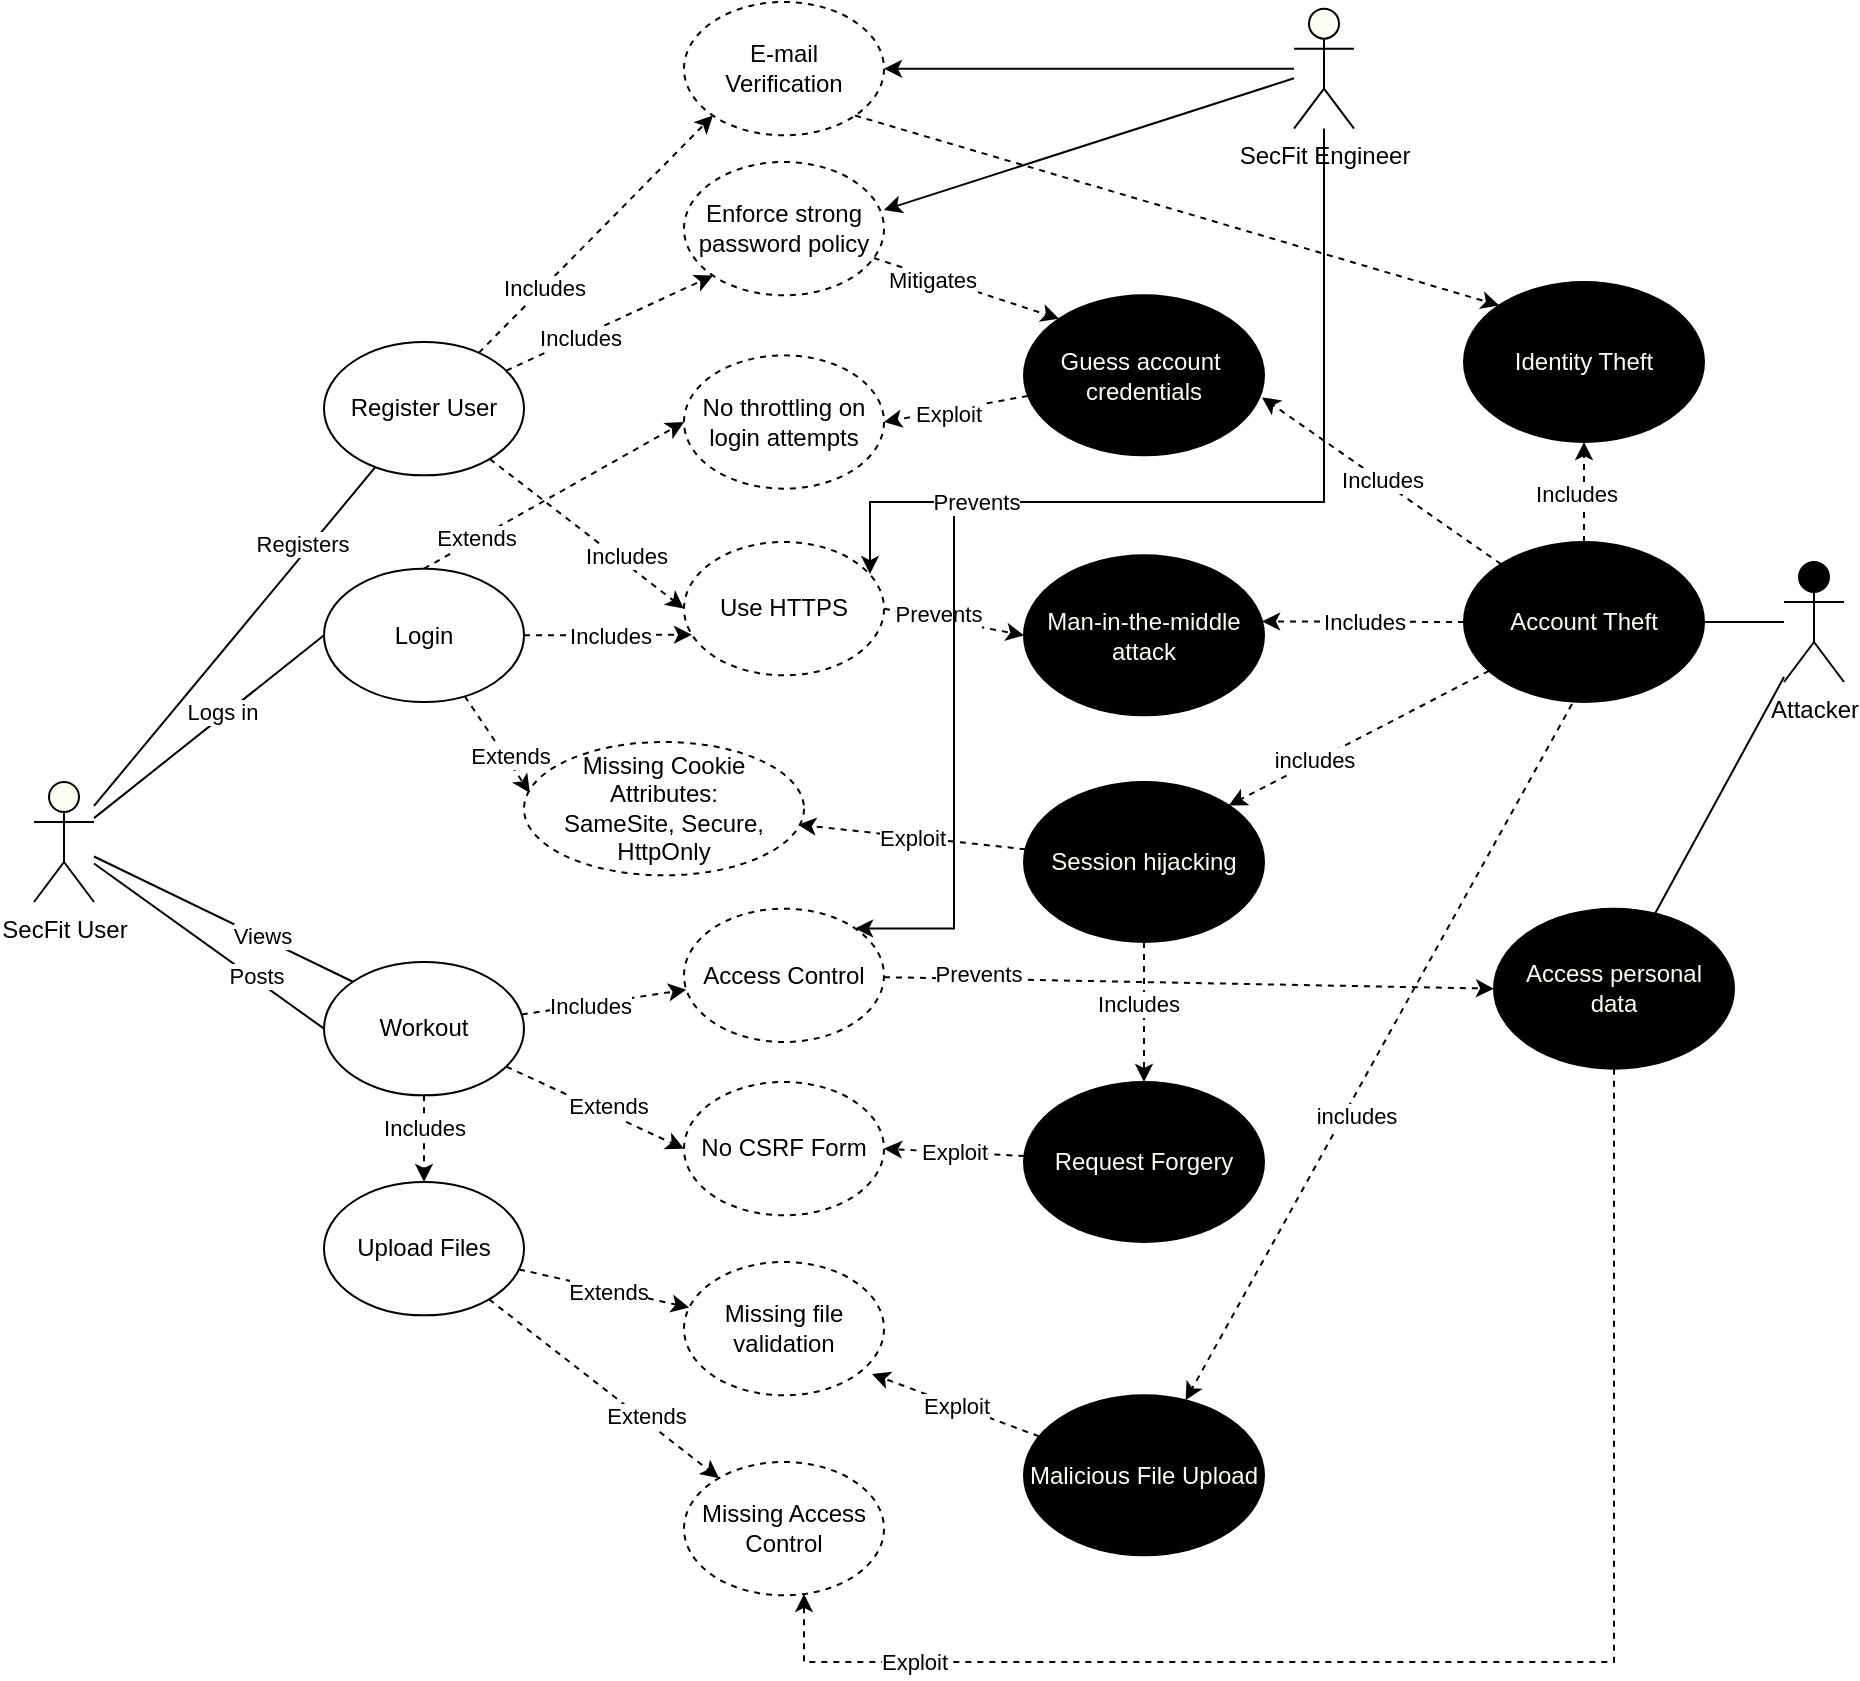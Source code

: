 <mxfile version="14.4.3" type="github">
  <diagram id="ryVlB7PdQjzx0bgTUUh0" name="Page-1">
    <mxGraphModel dx="1527" dy="893" grid="1" gridSize="10" guides="1" tooltips="1" connect="1" arrows="1" fold="1" page="1" pageScale="1" pageWidth="1654" pageHeight="1169" math="0" shadow="0">
      <root>
        <mxCell id="0" />
        <mxCell id="1" parent="0" />
        <mxCell id="sZjGSIEbr4CvCZts8M8v-53" style="edgeStyle=none;rounded=0;orthogonalLoop=1;jettySize=auto;html=1;entryX=1;entryY=0.5;entryDx=0;entryDy=0;endArrow=none;endFill=0;" edge="1" parent="1" source="sZjGSIEbr4CvCZts8M8v-1" target="sZjGSIEbr4CvCZts8M8v-14">
          <mxGeometry relative="1" as="geometry" />
        </mxCell>
        <mxCell id="sZjGSIEbr4CvCZts8M8v-67" style="edgeStyle=none;rounded=0;orthogonalLoop=1;jettySize=auto;html=1;exitX=0.45;exitY=1.013;exitDx=0;exitDy=0;exitPerimeter=0;dashed=1;" edge="1" parent="1" source="sZjGSIEbr4CvCZts8M8v-14" target="sZjGSIEbr4CvCZts8M8v-66">
          <mxGeometry relative="1" as="geometry" />
        </mxCell>
        <mxCell id="sZjGSIEbr4CvCZts8M8v-77" value="includes" style="edgeLabel;html=1;align=center;verticalAlign=middle;resizable=0;points=[];" vertex="1" connectable="0" parent="sZjGSIEbr4CvCZts8M8v-67">
          <mxGeometry x="0.166" y="5" relative="1" as="geometry">
            <mxPoint as="offset" />
          </mxGeometry>
        </mxCell>
        <mxCell id="sZjGSIEbr4CvCZts8M8v-104" style="edgeStyle=none;rounded=0;orthogonalLoop=1;jettySize=auto;html=1;endArrow=none;endFill=0;" edge="1" parent="1" source="sZjGSIEbr4CvCZts8M8v-1" target="sZjGSIEbr4CvCZts8M8v-103">
          <mxGeometry relative="1" as="geometry" />
        </mxCell>
        <mxCell id="sZjGSIEbr4CvCZts8M8v-1" value="Attacker" style="shape=umlActor;verticalLabelPosition=bottom;verticalAlign=top;html=1;outlineConnect=0;fillColor=#000000;" vertex="1" parent="1">
          <mxGeometry x="1205" y="300" width="30" height="60" as="geometry" />
        </mxCell>
        <mxCell id="sZjGSIEbr4CvCZts8M8v-20" style="edgeStyle=none;rounded=0;orthogonalLoop=1;jettySize=auto;html=1;endArrow=none;endFill=0;" edge="1" parent="1" source="sZjGSIEbr4CvCZts8M8v-7" target="sZjGSIEbr4CvCZts8M8v-12">
          <mxGeometry relative="1" as="geometry" />
        </mxCell>
        <mxCell id="sZjGSIEbr4CvCZts8M8v-21" value="Registers" style="edgeLabel;html=1;align=center;verticalAlign=middle;resizable=0;points=[];" vertex="1" connectable="0" parent="sZjGSIEbr4CvCZts8M8v-20">
          <mxGeometry x="0.382" y="-2" relative="1" as="geometry">
            <mxPoint x="4.63" y="-15.59" as="offset" />
          </mxGeometry>
        </mxCell>
        <mxCell id="sZjGSIEbr4CvCZts8M8v-22" style="edgeStyle=none;rounded=0;orthogonalLoop=1;jettySize=auto;html=1;entryX=0;entryY=0.5;entryDx=0;entryDy=0;endArrow=none;endFill=0;" edge="1" parent="1" source="sZjGSIEbr4CvCZts8M8v-7" target="sZjGSIEbr4CvCZts8M8v-8">
          <mxGeometry relative="1" as="geometry" />
        </mxCell>
        <mxCell id="sZjGSIEbr4CvCZts8M8v-25" value="Logs in" style="edgeLabel;html=1;align=center;verticalAlign=middle;resizable=0;points=[];" vertex="1" connectable="0" parent="sZjGSIEbr4CvCZts8M8v-22">
          <mxGeometry x="0.126" y="2" relative="1" as="geometry">
            <mxPoint as="offset" />
          </mxGeometry>
        </mxCell>
        <mxCell id="sZjGSIEbr4CvCZts8M8v-23" style="edgeStyle=none;rounded=0;orthogonalLoop=1;jettySize=auto;html=1;entryX=0;entryY=0.5;entryDx=0;entryDy=0;endArrow=none;endFill=0;" edge="1" parent="1" source="sZjGSIEbr4CvCZts8M8v-7" target="sZjGSIEbr4CvCZts8M8v-9">
          <mxGeometry relative="1" as="geometry" />
        </mxCell>
        <mxCell id="sZjGSIEbr4CvCZts8M8v-26" value="Posts" style="edgeLabel;html=1;align=center;verticalAlign=middle;resizable=0;points=[];" vertex="1" connectable="0" parent="sZjGSIEbr4CvCZts8M8v-23">
          <mxGeometry x="0.043" y="1" relative="1" as="geometry">
            <mxPoint x="20.1" y="13.48" as="offset" />
          </mxGeometry>
        </mxCell>
        <mxCell id="sZjGSIEbr4CvCZts8M8v-78" style="edgeStyle=none;rounded=0;orthogonalLoop=1;jettySize=auto;html=1;entryX=0.5;entryY=0;entryDx=0;entryDy=0;exitX=0.5;exitY=1;exitDx=0;exitDy=0;dashed=1;" edge="1" parent="1" source="sZjGSIEbr4CvCZts8M8v-9" target="sZjGSIEbr4CvCZts8M8v-64">
          <mxGeometry relative="1" as="geometry" />
        </mxCell>
        <mxCell id="sZjGSIEbr4CvCZts8M8v-79" value="Includes" style="edgeLabel;html=1;align=center;verticalAlign=middle;resizable=0;points=[];" vertex="1" connectable="0" parent="sZjGSIEbr4CvCZts8M8v-78">
          <mxGeometry x="0.573" y="1" relative="1" as="geometry">
            <mxPoint x="-1" y="-18.33" as="offset" />
          </mxGeometry>
        </mxCell>
        <mxCell id="sZjGSIEbr4CvCZts8M8v-98" style="edgeStyle=none;rounded=0;orthogonalLoop=1;jettySize=auto;html=1;entryX=0;entryY=0;entryDx=0;entryDy=0;endArrow=none;endFill=0;" edge="1" parent="1" source="sZjGSIEbr4CvCZts8M8v-7" target="sZjGSIEbr4CvCZts8M8v-9">
          <mxGeometry relative="1" as="geometry" />
        </mxCell>
        <mxCell id="sZjGSIEbr4CvCZts8M8v-99" value="Views" style="edgeLabel;html=1;align=center;verticalAlign=middle;resizable=0;points=[];" vertex="1" connectable="0" parent="sZjGSIEbr4CvCZts8M8v-98">
          <mxGeometry x="0.283" y="1" relative="1" as="geometry">
            <mxPoint as="offset" />
          </mxGeometry>
        </mxCell>
        <mxCell id="sZjGSIEbr4CvCZts8M8v-7" value="SecFit User" style="shape=umlActor;verticalLabelPosition=bottom;verticalAlign=top;html=1;outlineConnect=0;fillColor=#FBFFF2;" vertex="1" parent="1">
          <mxGeometry x="330" y="410.0" width="30" height="60" as="geometry" />
        </mxCell>
        <mxCell id="sZjGSIEbr4CvCZts8M8v-39" style="edgeStyle=none;rounded=0;orthogonalLoop=1;jettySize=auto;html=1;entryX=0.04;entryY=0.695;entryDx=0;entryDy=0;entryPerimeter=0;dashed=1;exitX=1;exitY=0.5;exitDx=0;exitDy=0;" edge="1" parent="1" source="sZjGSIEbr4CvCZts8M8v-8" target="sZjGSIEbr4CvCZts8M8v-13">
          <mxGeometry relative="1" as="geometry" />
        </mxCell>
        <mxCell id="sZjGSIEbr4CvCZts8M8v-41" value="Includes" style="edgeLabel;html=1;align=center;verticalAlign=middle;resizable=0;points=[];" vertex="1" connectable="0" parent="sZjGSIEbr4CvCZts8M8v-39">
          <mxGeometry x="0.015" relative="1" as="geometry">
            <mxPoint as="offset" />
          </mxGeometry>
        </mxCell>
        <mxCell id="sZjGSIEbr4CvCZts8M8v-43" style="edgeStyle=none;rounded=0;orthogonalLoop=1;jettySize=auto;html=1;entryX=0;entryY=0.5;entryDx=0;entryDy=0;dashed=1;exitX=0.5;exitY=0;exitDx=0;exitDy=0;" edge="1" parent="1" source="sZjGSIEbr4CvCZts8M8v-8" target="sZjGSIEbr4CvCZts8M8v-42">
          <mxGeometry relative="1" as="geometry" />
        </mxCell>
        <mxCell id="sZjGSIEbr4CvCZts8M8v-50" value="Extends" style="edgeLabel;html=1;align=center;verticalAlign=middle;resizable=0;points=[];" vertex="1" connectable="0" parent="sZjGSIEbr4CvCZts8M8v-43">
          <mxGeometry x="-0.451" y="2" relative="1" as="geometry">
            <mxPoint x="-8.9" y="6.52" as="offset" />
          </mxGeometry>
        </mxCell>
        <mxCell id="sZjGSIEbr4CvCZts8M8v-70" style="edgeStyle=none;rounded=0;orthogonalLoop=1;jettySize=auto;html=1;dashed=1;entryX=0.021;entryY=0.38;entryDx=0;entryDy=0;entryPerimeter=0;" edge="1" parent="1" source="sZjGSIEbr4CvCZts8M8v-8" target="sZjGSIEbr4CvCZts8M8v-71">
          <mxGeometry relative="1" as="geometry">
            <mxPoint x="645" y="400" as="targetPoint" />
          </mxGeometry>
        </mxCell>
        <mxCell id="sZjGSIEbr4CvCZts8M8v-73" value="Extends" style="edgeLabel;html=1;align=center;verticalAlign=middle;resizable=0;points=[];" vertex="1" connectable="0" parent="sZjGSIEbr4CvCZts8M8v-70">
          <mxGeometry x="0.284" y="2" relative="1" as="geometry">
            <mxPoint as="offset" />
          </mxGeometry>
        </mxCell>
        <mxCell id="sZjGSIEbr4CvCZts8M8v-8" value="Login" style="ellipse;whiteSpace=wrap;html=1;" vertex="1" parent="1">
          <mxGeometry x="475" y="303.33" width="100" height="66.67" as="geometry" />
        </mxCell>
        <mxCell id="sZjGSIEbr4CvCZts8M8v-56" style="edgeStyle=none;rounded=0;orthogonalLoop=1;jettySize=auto;html=1;entryX=0;entryY=0.5;entryDx=0;entryDy=0;dashed=1;" edge="1" parent="1" source="sZjGSIEbr4CvCZts8M8v-9" target="sZjGSIEbr4CvCZts8M8v-55">
          <mxGeometry relative="1" as="geometry" />
        </mxCell>
        <mxCell id="sZjGSIEbr4CvCZts8M8v-57" value="Extends" style="edgeLabel;html=1;align=center;verticalAlign=middle;resizable=0;points=[];" vertex="1" connectable="0" parent="sZjGSIEbr4CvCZts8M8v-56">
          <mxGeometry x="0.1" y="4" relative="1" as="geometry">
            <mxPoint as="offset" />
          </mxGeometry>
        </mxCell>
        <mxCell id="sZjGSIEbr4CvCZts8M8v-101" style="edgeStyle=none;rounded=0;orthogonalLoop=1;jettySize=auto;html=1;endArrow=classic;endFill=1;dashed=1;" edge="1" parent="1" source="sZjGSIEbr4CvCZts8M8v-9" target="sZjGSIEbr4CvCZts8M8v-100">
          <mxGeometry relative="1" as="geometry" />
        </mxCell>
        <mxCell id="sZjGSIEbr4CvCZts8M8v-102" value="Includes" style="edgeLabel;html=1;align=center;verticalAlign=middle;resizable=0;points=[];" vertex="1" connectable="0" parent="sZjGSIEbr4CvCZts8M8v-101">
          <mxGeometry x="-0.176" y="-1" relative="1" as="geometry">
            <mxPoint as="offset" />
          </mxGeometry>
        </mxCell>
        <mxCell id="sZjGSIEbr4CvCZts8M8v-9" value="Workout" style="ellipse;whiteSpace=wrap;html=1;" vertex="1" parent="1">
          <mxGeometry x="475" y="500" width="100" height="66.67" as="geometry" />
        </mxCell>
        <mxCell id="sZjGSIEbr4CvCZts8M8v-11" value="&lt;font color=&quot;#fbfff2&quot;&gt;Man-in-the-middle&lt;br&gt;attack&lt;br&gt;&lt;/font&gt;" style="ellipse;whiteSpace=wrap;html=1;fillColor=#000000;" vertex="1" parent="1">
          <mxGeometry x="825" y="296.67" width="120" height="80" as="geometry" />
        </mxCell>
        <mxCell id="sZjGSIEbr4CvCZts8M8v-36" style="edgeStyle=none;rounded=0;orthogonalLoop=1;jettySize=auto;html=1;entryX=0;entryY=1;entryDx=0;entryDy=0;dashed=1;" edge="1" parent="1" source="sZjGSIEbr4CvCZts8M8v-12" target="sZjGSIEbr4CvCZts8M8v-28">
          <mxGeometry relative="1" as="geometry" />
        </mxCell>
        <mxCell id="sZjGSIEbr4CvCZts8M8v-37" value="Includes" style="edgeLabel;html=1;align=center;verticalAlign=middle;resizable=0;points=[];" vertex="1" connectable="0" parent="sZjGSIEbr4CvCZts8M8v-36">
          <mxGeometry x="-0.297" y="-1" relative="1" as="geometry">
            <mxPoint y="-1" as="offset" />
          </mxGeometry>
        </mxCell>
        <mxCell id="sZjGSIEbr4CvCZts8M8v-38" style="edgeStyle=none;rounded=0;orthogonalLoop=1;jettySize=auto;html=1;entryX=0;entryY=0.5;entryDx=0;entryDy=0;dashed=1;" edge="1" parent="1" source="sZjGSIEbr4CvCZts8M8v-12" target="sZjGSIEbr4CvCZts8M8v-13">
          <mxGeometry relative="1" as="geometry" />
        </mxCell>
        <mxCell id="sZjGSIEbr4CvCZts8M8v-40" value="Includes" style="edgeLabel;html=1;align=center;verticalAlign=middle;resizable=0;points=[];" vertex="1" connectable="0" parent="sZjGSIEbr4CvCZts8M8v-38">
          <mxGeometry x="-0.049" relative="1" as="geometry">
            <mxPoint x="21.38" y="12.75" as="offset" />
          </mxGeometry>
        </mxCell>
        <mxCell id="sZjGSIEbr4CvCZts8M8v-93" style="edgeStyle=none;rounded=0;orthogonalLoop=1;jettySize=auto;html=1;entryX=0;entryY=1;entryDx=0;entryDy=0;dashed=1;" edge="1" parent="1" source="sZjGSIEbr4CvCZts8M8v-12" target="sZjGSIEbr4CvCZts8M8v-84">
          <mxGeometry relative="1" as="geometry" />
        </mxCell>
        <mxCell id="sZjGSIEbr4CvCZts8M8v-94" value="Includes" style="edgeLabel;html=1;align=center;verticalAlign=middle;resizable=0;points=[];" vertex="1" connectable="0" parent="sZjGSIEbr4CvCZts8M8v-93">
          <mxGeometry x="-0.44" relative="1" as="geometry">
            <mxPoint as="offset" />
          </mxGeometry>
        </mxCell>
        <mxCell id="sZjGSIEbr4CvCZts8M8v-12" value="Register User" style="ellipse;whiteSpace=wrap;html=1;" vertex="1" parent="1">
          <mxGeometry x="475" y="190" width="100" height="66.67" as="geometry" />
        </mxCell>
        <mxCell id="sZjGSIEbr4CvCZts8M8v-15" style="rounded=0;orthogonalLoop=1;jettySize=auto;html=1;entryX=0;entryY=0.5;entryDx=0;entryDy=0;dashed=1;exitX=1;exitY=0.5;exitDx=0;exitDy=0;" edge="1" parent="1" source="sZjGSIEbr4CvCZts8M8v-13" target="sZjGSIEbr4CvCZts8M8v-11">
          <mxGeometry relative="1" as="geometry" />
        </mxCell>
        <mxCell id="sZjGSIEbr4CvCZts8M8v-16" value="Prevents" style="edgeLabel;html=1;align=center;verticalAlign=middle;resizable=0;points=[];" vertex="1" connectable="0" parent="sZjGSIEbr4CvCZts8M8v-15">
          <mxGeometry x="-0.218" relative="1" as="geometry">
            <mxPoint x="-0.89" y="-2.57" as="offset" />
          </mxGeometry>
        </mxCell>
        <mxCell id="sZjGSIEbr4CvCZts8M8v-13" value="Use HTTPS" style="ellipse;whiteSpace=wrap;html=1;dashed=1;" vertex="1" parent="1">
          <mxGeometry x="655" y="290" width="100" height="66.67" as="geometry" />
        </mxCell>
        <mxCell id="sZjGSIEbr4CvCZts8M8v-47" value="Includes" style="edgeStyle=none;rounded=0;orthogonalLoop=1;jettySize=auto;html=1;entryX=0.992;entryY=0.638;entryDx=0;entryDy=0;entryPerimeter=0;dashed=1;" edge="1" parent="1" source="sZjGSIEbr4CvCZts8M8v-14" target="sZjGSIEbr4CvCZts8M8v-29">
          <mxGeometry relative="1" as="geometry" />
        </mxCell>
        <mxCell id="sZjGSIEbr4CvCZts8M8v-48" value="Includes" style="edgeStyle=none;rounded=0;orthogonalLoop=1;jettySize=auto;html=1;entryX=0.992;entryY=0.413;entryDx=0;entryDy=0;entryPerimeter=0;dashed=1;" edge="1" parent="1" source="sZjGSIEbr4CvCZts8M8v-14" target="sZjGSIEbr4CvCZts8M8v-11">
          <mxGeometry relative="1" as="geometry" />
        </mxCell>
        <mxCell id="sZjGSIEbr4CvCZts8M8v-51" style="edgeStyle=none;rounded=0;orthogonalLoop=1;jettySize=auto;html=1;entryX=1;entryY=0;entryDx=0;entryDy=0;dashed=1;" edge="1" parent="1" source="sZjGSIEbr4CvCZts8M8v-14" target="sZjGSIEbr4CvCZts8M8v-46">
          <mxGeometry relative="1" as="geometry" />
        </mxCell>
        <mxCell id="sZjGSIEbr4CvCZts8M8v-52" value="includes" style="edgeLabel;html=1;align=center;verticalAlign=middle;resizable=0;points=[];" vertex="1" connectable="0" parent="sZjGSIEbr4CvCZts8M8v-51">
          <mxGeometry x="0.337" y="-1" relative="1" as="geometry">
            <mxPoint as="offset" />
          </mxGeometry>
        </mxCell>
        <mxCell id="sZjGSIEbr4CvCZts8M8v-95" style="edgeStyle=none;rounded=0;orthogonalLoop=1;jettySize=auto;html=1;dashed=1;" edge="1" parent="1" source="sZjGSIEbr4CvCZts8M8v-14">
          <mxGeometry relative="1" as="geometry">
            <mxPoint x="1105" y="240" as="targetPoint" />
          </mxGeometry>
        </mxCell>
        <mxCell id="sZjGSIEbr4CvCZts8M8v-96" value="Includes" style="edgeLabel;html=1;align=center;verticalAlign=middle;resizable=0;points=[];" vertex="1" connectable="0" parent="sZjGSIEbr4CvCZts8M8v-95">
          <mxGeometry x="-0.04" y="4" relative="1" as="geometry">
            <mxPoint as="offset" />
          </mxGeometry>
        </mxCell>
        <mxCell id="sZjGSIEbr4CvCZts8M8v-14" value="&lt;font color=&quot;#fbfff2&quot;&gt;Account Theft&lt;br&gt;&lt;/font&gt;" style="ellipse;whiteSpace=wrap;html=1;fillColor=#000000;" vertex="1" parent="1">
          <mxGeometry x="1045" y="290" width="120" height="80" as="geometry" />
        </mxCell>
        <mxCell id="sZjGSIEbr4CvCZts8M8v-82" style="edgeStyle=none;rounded=0;orthogonalLoop=1;jettySize=auto;html=1;entryX=1;entryY=0.36;entryDx=0;entryDy=0;entryPerimeter=0;" edge="1" parent="1" source="sZjGSIEbr4CvCZts8M8v-19" target="sZjGSIEbr4CvCZts8M8v-28">
          <mxGeometry relative="1" as="geometry" />
        </mxCell>
        <mxCell id="sZjGSIEbr4CvCZts8M8v-83" style="edgeStyle=orthogonalEdgeStyle;rounded=0;orthogonalLoop=1;jettySize=auto;html=1;entryX=0.93;entryY=0.24;entryDx=0;entryDy=0;entryPerimeter=0;" edge="1" parent="1" source="sZjGSIEbr4CvCZts8M8v-19" target="sZjGSIEbr4CvCZts8M8v-13">
          <mxGeometry relative="1" as="geometry">
            <Array as="points">
              <mxPoint x="975" y="270" />
              <mxPoint x="748" y="270" />
            </Array>
          </mxGeometry>
        </mxCell>
        <mxCell id="sZjGSIEbr4CvCZts8M8v-88" style="edgeStyle=none;rounded=0;orthogonalLoop=1;jettySize=auto;html=1;entryX=1;entryY=0.5;entryDx=0;entryDy=0;" edge="1" parent="1" source="sZjGSIEbr4CvCZts8M8v-19" target="sZjGSIEbr4CvCZts8M8v-84">
          <mxGeometry relative="1" as="geometry" />
        </mxCell>
        <mxCell id="sZjGSIEbr4CvCZts8M8v-112" style="edgeStyle=orthogonalEdgeStyle;rounded=0;orthogonalLoop=1;jettySize=auto;html=1;endArrow=classic;endFill=1;entryX=1;entryY=0;entryDx=0;entryDy=0;" edge="1" parent="1" source="sZjGSIEbr4CvCZts8M8v-19" target="sZjGSIEbr4CvCZts8M8v-100">
          <mxGeometry relative="1" as="geometry">
            <Array as="points">
              <mxPoint x="975" y="270" />
              <mxPoint x="790" y="270" />
              <mxPoint x="790" y="483" />
            </Array>
          </mxGeometry>
        </mxCell>
        <mxCell id="sZjGSIEbr4CvCZts8M8v-19" value="SecFit Engineer" style="shape=umlActor;verticalLabelPosition=bottom;verticalAlign=top;html=1;outlineConnect=0;fillColor=#FBFFF2;" vertex="1" parent="1">
          <mxGeometry x="960" y="23.34" width="30" height="60" as="geometry" />
        </mxCell>
        <mxCell id="sZjGSIEbr4CvCZts8M8v-34" style="edgeStyle=none;rounded=0;orthogonalLoop=1;jettySize=auto;html=1;entryX=0;entryY=0;entryDx=0;entryDy=0;dashed=1;" edge="1" parent="1" source="sZjGSIEbr4CvCZts8M8v-28" target="sZjGSIEbr4CvCZts8M8v-29">
          <mxGeometry relative="1" as="geometry" />
        </mxCell>
        <mxCell id="sZjGSIEbr4CvCZts8M8v-35" value="Mitigates" style="edgeLabel;html=1;align=center;verticalAlign=middle;resizable=0;points=[];" vertex="1" connectable="0" parent="sZjGSIEbr4CvCZts8M8v-34">
          <mxGeometry x="-0.385" y="-1" relative="1" as="geometry">
            <mxPoint x="1" as="offset" />
          </mxGeometry>
        </mxCell>
        <mxCell id="sZjGSIEbr4CvCZts8M8v-28" value="Enforce strong&lt;br&gt;password policy" style="ellipse;whiteSpace=wrap;html=1;dashed=1;" vertex="1" parent="1">
          <mxGeometry x="655" y="100" width="100" height="66.67" as="geometry" />
        </mxCell>
        <mxCell id="sZjGSIEbr4CvCZts8M8v-62" style="edgeStyle=none;rounded=0;orthogonalLoop=1;jettySize=auto;html=1;entryX=1;entryY=0.5;entryDx=0;entryDy=0;dashed=1;" edge="1" parent="1" source="sZjGSIEbr4CvCZts8M8v-29" target="sZjGSIEbr4CvCZts8M8v-42">
          <mxGeometry relative="1" as="geometry" />
        </mxCell>
        <mxCell id="sZjGSIEbr4CvCZts8M8v-63" value="Exploit" style="edgeLabel;html=1;align=center;verticalAlign=middle;resizable=0;points=[];" vertex="1" connectable="0" parent="sZjGSIEbr4CvCZts8M8v-62">
          <mxGeometry x="0.275" y="-1" relative="1" as="geometry">
            <mxPoint x="6" y="1" as="offset" />
          </mxGeometry>
        </mxCell>
        <mxCell id="sZjGSIEbr4CvCZts8M8v-29" value="&lt;font color=&quot;#fbfff2&quot;&gt;Guess account&amp;nbsp;&lt;br&gt;credentials&lt;br&gt;&lt;/font&gt;" style="ellipse;whiteSpace=wrap;html=1;fillColor=#000000;" vertex="1" parent="1">
          <mxGeometry x="825" y="166.67" width="120" height="80" as="geometry" />
        </mxCell>
        <mxCell id="sZjGSIEbr4CvCZts8M8v-42" value="No throttling on&lt;br&gt;login attempts" style="ellipse;whiteSpace=wrap;html=1;dashed=1;" vertex="1" parent="1">
          <mxGeometry x="655" y="196.67" width="100" height="66.67" as="geometry" />
        </mxCell>
        <mxCell id="sZjGSIEbr4CvCZts8M8v-59" style="edgeStyle=none;rounded=0;orthogonalLoop=1;jettySize=auto;html=1;dashed=1;" edge="1" parent="1" source="sZjGSIEbr4CvCZts8M8v-46" target="sZjGSIEbr4CvCZts8M8v-54">
          <mxGeometry relative="1" as="geometry" />
        </mxCell>
        <mxCell id="sZjGSIEbr4CvCZts8M8v-60" value="Includes" style="edgeLabel;html=1;align=center;verticalAlign=middle;resizable=0;points=[];" vertex="1" connectable="0" parent="sZjGSIEbr4CvCZts8M8v-59">
          <mxGeometry x="-0.11" y="-3" relative="1" as="geometry">
            <mxPoint as="offset" />
          </mxGeometry>
        </mxCell>
        <mxCell id="sZjGSIEbr4CvCZts8M8v-72" value="Exploit" style="edgeStyle=none;rounded=0;orthogonalLoop=1;jettySize=auto;html=1;entryX=0.979;entryY=0.62;entryDx=0;entryDy=0;entryPerimeter=0;dashed=1;" edge="1" parent="1" source="sZjGSIEbr4CvCZts8M8v-46" target="sZjGSIEbr4CvCZts8M8v-71">
          <mxGeometry relative="1" as="geometry" />
        </mxCell>
        <mxCell id="sZjGSIEbr4CvCZts8M8v-46" value="&lt;font color=&quot;#fbfff2&quot;&gt;Session hijacking&lt;br&gt;&lt;/font&gt;" style="ellipse;whiteSpace=wrap;html=1;fillColor=#000000;" vertex="1" parent="1">
          <mxGeometry x="825" y="410" width="120" height="80" as="geometry" />
        </mxCell>
        <mxCell id="sZjGSIEbr4CvCZts8M8v-61" value="Exploit" style="edgeStyle=none;rounded=0;orthogonalLoop=1;jettySize=auto;html=1;entryX=1;entryY=0.5;entryDx=0;entryDy=0;dashed=1;" edge="1" parent="1" source="sZjGSIEbr4CvCZts8M8v-54" target="sZjGSIEbr4CvCZts8M8v-55">
          <mxGeometry relative="1" as="geometry" />
        </mxCell>
        <mxCell id="sZjGSIEbr4CvCZts8M8v-54" value="&lt;font color=&quot;#fbfff2&quot;&gt;Request Forgery&lt;br&gt;&lt;/font&gt;" style="ellipse;whiteSpace=wrap;html=1;fillColor=#000000;" vertex="1" parent="1">
          <mxGeometry x="825" y="560" width="120" height="80" as="geometry" />
        </mxCell>
        <mxCell id="sZjGSIEbr4CvCZts8M8v-55" value="No CSRF Form" style="ellipse;whiteSpace=wrap;html=1;dashed=1;" vertex="1" parent="1">
          <mxGeometry x="655" y="560" width="100" height="66.67" as="geometry" />
        </mxCell>
        <mxCell id="sZjGSIEbr4CvCZts8M8v-74" style="edgeStyle=none;rounded=0;orthogonalLoop=1;jettySize=auto;html=1;dashed=1;" edge="1" parent="1" source="sZjGSIEbr4CvCZts8M8v-64" target="sZjGSIEbr4CvCZts8M8v-65">
          <mxGeometry relative="1" as="geometry" />
        </mxCell>
        <mxCell id="sZjGSIEbr4CvCZts8M8v-75" value="Extends" style="edgeLabel;html=1;align=center;verticalAlign=middle;resizable=0;points=[];" vertex="1" connectable="0" parent="sZjGSIEbr4CvCZts8M8v-74">
          <mxGeometry x="0.336" y="1" relative="1" as="geometry">
            <mxPoint x="-12.44" y="-1.09" as="offset" />
          </mxGeometry>
        </mxCell>
        <mxCell id="sZjGSIEbr4CvCZts8M8v-108" style="edgeStyle=none;rounded=0;orthogonalLoop=1;jettySize=auto;html=1;dashed=1;endArrow=classic;endFill=1;" edge="1" parent="1" source="sZjGSIEbr4CvCZts8M8v-64" target="sZjGSIEbr4CvCZts8M8v-107">
          <mxGeometry relative="1" as="geometry" />
        </mxCell>
        <mxCell id="sZjGSIEbr4CvCZts8M8v-109" value="Extends" style="edgeLabel;html=1;align=center;verticalAlign=middle;resizable=0;points=[];" vertex="1" connectable="0" parent="sZjGSIEbr4CvCZts8M8v-108">
          <mxGeometry x="0.347" y="2" relative="1" as="geometry">
            <mxPoint as="offset" />
          </mxGeometry>
        </mxCell>
        <mxCell id="sZjGSIEbr4CvCZts8M8v-64" value="Upload Files" style="ellipse;whiteSpace=wrap;html=1;" vertex="1" parent="1">
          <mxGeometry x="475" y="610" width="100" height="66.67" as="geometry" />
        </mxCell>
        <mxCell id="sZjGSIEbr4CvCZts8M8v-65" value="Missing file validation" style="ellipse;whiteSpace=wrap;html=1;dashed=1;" vertex="1" parent="1">
          <mxGeometry x="655" y="650" width="100" height="66.67" as="geometry" />
        </mxCell>
        <mxCell id="sZjGSIEbr4CvCZts8M8v-76" value="Exploit" style="edgeStyle=none;rounded=0;orthogonalLoop=1;jettySize=auto;html=1;entryX=0.94;entryY=0.84;entryDx=0;entryDy=0;entryPerimeter=0;dashed=1;" edge="1" parent="1" source="sZjGSIEbr4CvCZts8M8v-66" target="sZjGSIEbr4CvCZts8M8v-65">
          <mxGeometry relative="1" as="geometry" />
        </mxCell>
        <mxCell id="sZjGSIEbr4CvCZts8M8v-66" value="&lt;font color=&quot;#fbfff2&quot;&gt;Malicious File Upload&lt;br&gt;&lt;/font&gt;" style="ellipse;whiteSpace=wrap;html=1;fillColor=#000000;" vertex="1" parent="1">
          <mxGeometry x="825" y="716.67" width="120" height="80" as="geometry" />
        </mxCell>
        <mxCell id="sZjGSIEbr4CvCZts8M8v-71" value="Missing Cookie Attributes:&lt;br&gt;SameSite, Secure, HttpOnly" style="ellipse;whiteSpace=wrap;html=1;dashed=1;" vertex="1" parent="1">
          <mxGeometry x="575" y="390" width="140" height="66.67" as="geometry" />
        </mxCell>
        <mxCell id="sZjGSIEbr4CvCZts8M8v-84" value="E-mail &lt;br&gt;Verification" style="ellipse;whiteSpace=wrap;html=1;dashed=1;" vertex="1" parent="1">
          <mxGeometry x="655" y="20" width="100" height="66.67" as="geometry" />
        </mxCell>
        <mxCell id="sZjGSIEbr4CvCZts8M8v-86" value="&lt;font color=&quot;#fbfff2&quot;&gt;Identity Theft&lt;br&gt;&lt;/font&gt;" style="ellipse;whiteSpace=wrap;html=1;fillColor=#000000;" vertex="1" parent="1">
          <mxGeometry x="1045" y="160.0" width="120" height="80" as="geometry" />
        </mxCell>
        <mxCell id="sZjGSIEbr4CvCZts8M8v-91" style="rounded=0;orthogonalLoop=1;jettySize=auto;html=1;entryX=0;entryY=0;entryDx=0;entryDy=0;dashed=1;exitX=1;exitY=1;exitDx=0;exitDy=0;" edge="1" parent="1" source="sZjGSIEbr4CvCZts8M8v-84" target="sZjGSIEbr4CvCZts8M8v-86">
          <mxGeometry relative="1" as="geometry">
            <mxPoint x="920.0" y="153.345" as="sourcePoint" />
            <mxPoint x="990" y="166.67" as="targetPoint" />
          </mxGeometry>
        </mxCell>
        <mxCell id="sZjGSIEbr4CvCZts8M8v-92" value="Prevents" style="edgeLabel;html=1;align=center;verticalAlign=middle;resizable=0;points=[];" vertex="1" connectable="0" parent="sZjGSIEbr4CvCZts8M8v-91">
          <mxGeometry x="-0.218" relative="1" as="geometry">
            <mxPoint x="-66.19" y="156.17" as="offset" />
          </mxGeometry>
        </mxCell>
        <mxCell id="sZjGSIEbr4CvCZts8M8v-105" style="edgeStyle=none;rounded=0;orthogonalLoop=1;jettySize=auto;html=1;entryX=0;entryY=0.5;entryDx=0;entryDy=0;endArrow=classic;endFill=1;dashed=1;" edge="1" parent="1" source="sZjGSIEbr4CvCZts8M8v-100" target="sZjGSIEbr4CvCZts8M8v-103">
          <mxGeometry relative="1" as="geometry" />
        </mxCell>
        <mxCell id="sZjGSIEbr4CvCZts8M8v-106" value="Prevents" style="edgeLabel;html=1;align=center;verticalAlign=middle;resizable=0;points=[];" vertex="1" connectable="0" parent="sZjGSIEbr4CvCZts8M8v-105">
          <mxGeometry x="-0.773" y="-3" relative="1" as="geometry">
            <mxPoint x="12.02" y="-5.69" as="offset" />
          </mxGeometry>
        </mxCell>
        <mxCell id="sZjGSIEbr4CvCZts8M8v-100" value="Access Control" style="ellipse;whiteSpace=wrap;html=1;dashed=1;" vertex="1" parent="1">
          <mxGeometry x="655" y="473.33" width="100" height="66.67" as="geometry" />
        </mxCell>
        <mxCell id="sZjGSIEbr4CvCZts8M8v-110" style="edgeStyle=orthogonalEdgeStyle;rounded=0;orthogonalLoop=1;jettySize=auto;html=1;dashed=1;endArrow=classic;endFill=1;" edge="1" parent="1" source="sZjGSIEbr4CvCZts8M8v-103" target="sZjGSIEbr4CvCZts8M8v-107">
          <mxGeometry relative="1" as="geometry">
            <Array as="points">
              <mxPoint x="1120" y="850" />
              <mxPoint x="715" y="850" />
            </Array>
          </mxGeometry>
        </mxCell>
        <mxCell id="sZjGSIEbr4CvCZts8M8v-111" value="Exploit" style="edgeLabel;html=1;align=center;verticalAlign=middle;resizable=0;points=[];" vertex="1" connectable="0" parent="sZjGSIEbr4CvCZts8M8v-110">
          <mxGeometry x="0.307" relative="1" as="geometry">
            <mxPoint x="-165.67" as="offset" />
          </mxGeometry>
        </mxCell>
        <mxCell id="sZjGSIEbr4CvCZts8M8v-103" value="&lt;font color=&quot;#fbfff2&quot;&gt;Access personal&lt;br&gt;data&lt;br&gt;&lt;/font&gt;" style="ellipse;whiteSpace=wrap;html=1;fillColor=#000000;" vertex="1" parent="1">
          <mxGeometry x="1060" y="473.33" width="120" height="80" as="geometry" />
        </mxCell>
        <mxCell id="sZjGSIEbr4CvCZts8M8v-107" value="Missing Access Control" style="ellipse;whiteSpace=wrap;html=1;dashed=1;" vertex="1" parent="1">
          <mxGeometry x="655" y="750" width="100" height="66.67" as="geometry" />
        </mxCell>
      </root>
    </mxGraphModel>
  </diagram>
</mxfile>
